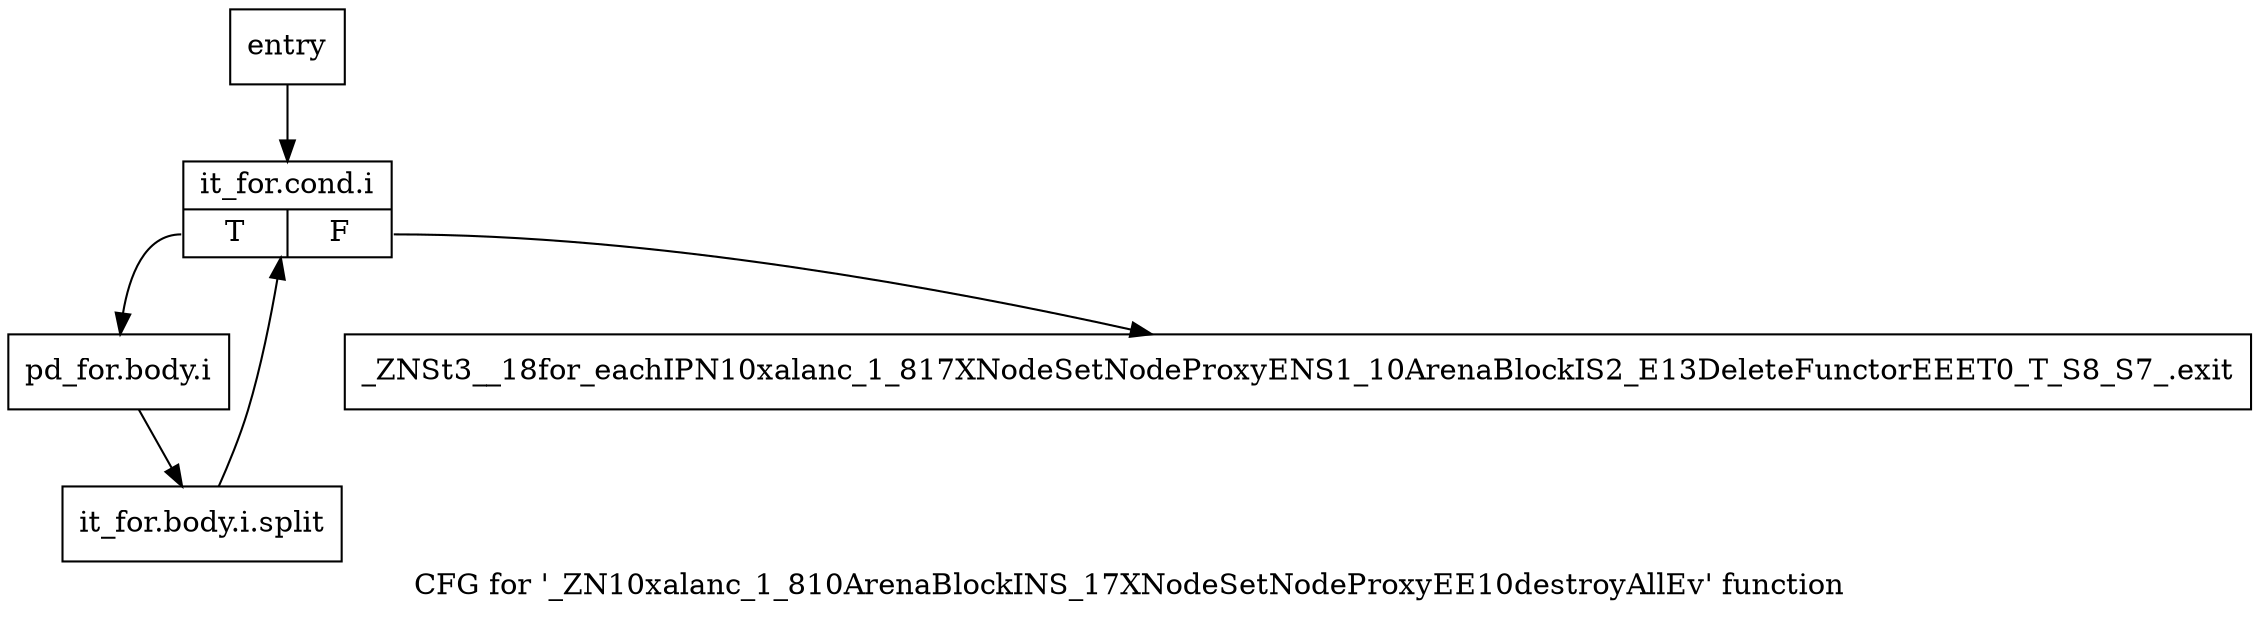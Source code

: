 digraph "CFG for '_ZN10xalanc_1_810ArenaBlockINS_17XNodeSetNodeProxyEE10destroyAllEv' function" {
	label="CFG for '_ZN10xalanc_1_810ArenaBlockINS_17XNodeSetNodeProxyEE10destroyAllEv' function";

	Node0x6426990 [shape=record,label="{entry}"];
	Node0x6426990 -> Node0x64269e0;
	Node0x64269e0 [shape=record,label="{it_for.cond.i|{<s0>T|<s1>F}}"];
	Node0x64269e0:s0 -> Node0x6426a30;
	Node0x64269e0:s1 -> Node0x6426a80;
	Node0x6426a30 [shape=record,label="{pd_for.body.i}"];
	Node0x6426a30 -> Node0xb9dc370;
	Node0xb9dc370 [shape=record,label="{it_for.body.i.split}"];
	Node0xb9dc370 -> Node0x64269e0;
	Node0x6426a80 [shape=record,label="{_ZNSt3__18for_eachIPN10xalanc_1_817XNodeSetNodeProxyENS1_10ArenaBlockIS2_E13DeleteFunctorEEET0_T_S8_S7_.exit}"];
}

